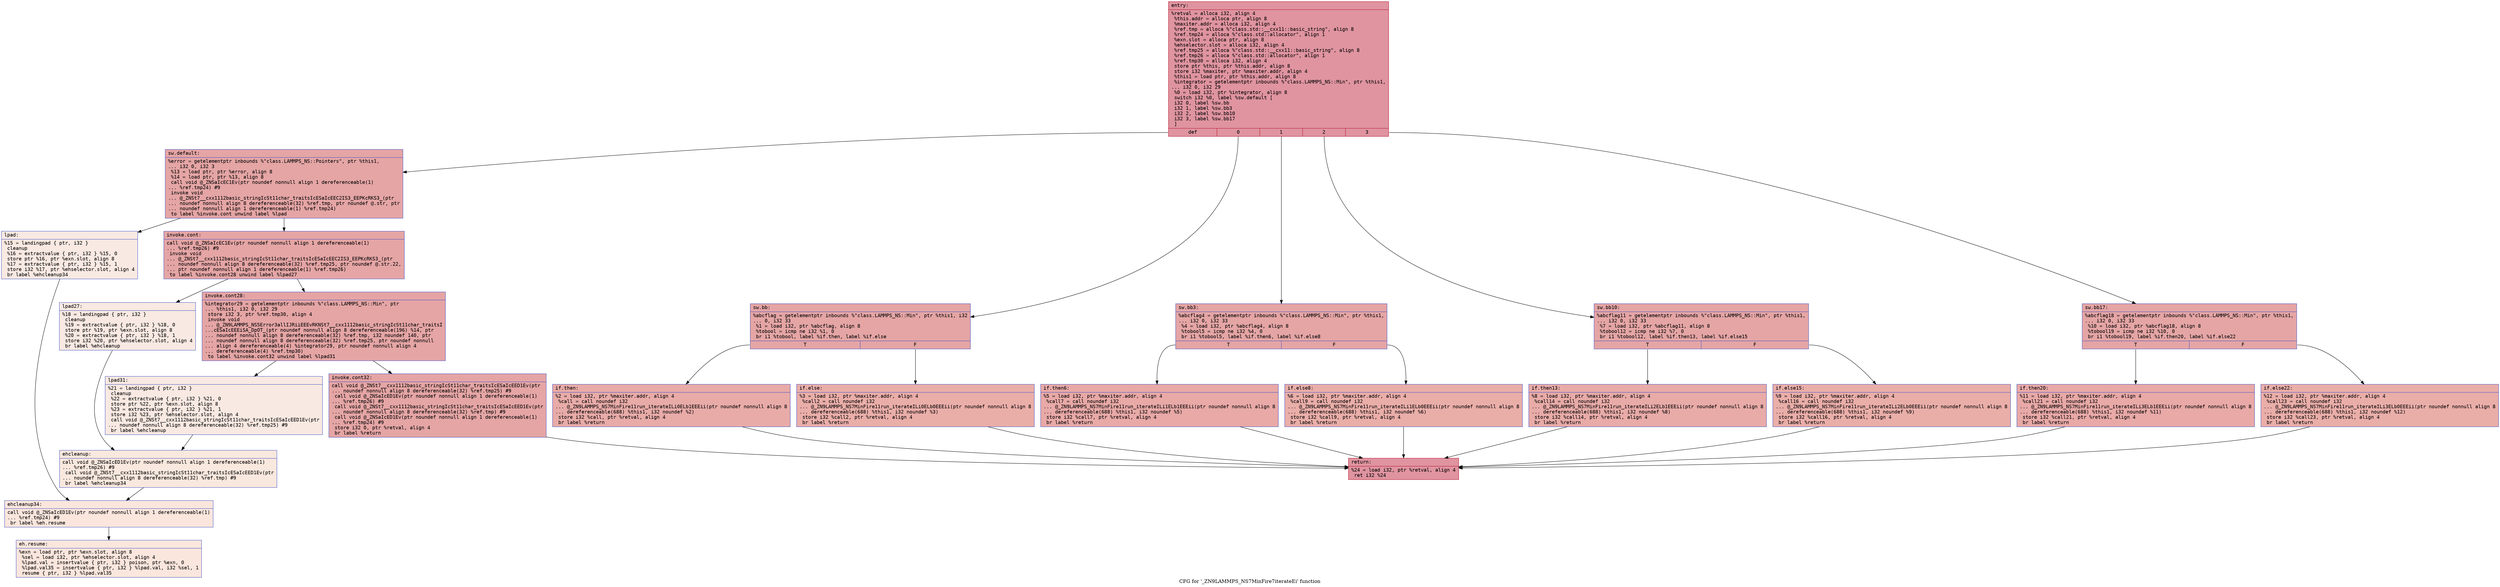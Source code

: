 digraph "CFG for '_ZN9LAMMPS_NS7MinFire7iterateEi' function" {
	label="CFG for '_ZN9LAMMPS_NS7MinFire7iterateEi' function";

	Node0x557bd135f710 [shape=record,color="#b70d28ff", style=filled, fillcolor="#b70d2870" fontname="Courier",label="{entry:\l|  %retval = alloca i32, align 4\l  %this.addr = alloca ptr, align 8\l  %maxiter.addr = alloca i32, align 4\l  %ref.tmp = alloca %\"class.std::__cxx11::basic_string\", align 8\l  %ref.tmp24 = alloca %\"class.std::allocator\", align 1\l  %exn.slot = alloca ptr, align 8\l  %ehselector.slot = alloca i32, align 4\l  %ref.tmp25 = alloca %\"class.std::__cxx11::basic_string\", align 8\l  %ref.tmp26 = alloca %\"class.std::allocator\", align 1\l  %ref.tmp30 = alloca i32, align 4\l  store ptr %this, ptr %this.addr, align 8\l  store i32 %maxiter, ptr %maxiter.addr, align 4\l  %this1 = load ptr, ptr %this.addr, align 8\l  %integrator = getelementptr inbounds %\"class.LAMMPS_NS::Min\", ptr %this1,\l... i32 0, i32 29\l  %0 = load i32, ptr %integrator, align 8\l  switch i32 %0, label %sw.default [\l    i32 0, label %sw.bb\l    i32 1, label %sw.bb3\l    i32 2, label %sw.bb10\l    i32 3, label %sw.bb17\l  ]\l|{<s0>def|<s1>0|<s2>1|<s3>2|<s4>3}}"];
	Node0x557bd135f710:s0 -> Node0x557bd1360080[tooltip="entry -> sw.default\nProbability 20.00%" ];
	Node0x557bd135f710:s1 -> Node0x557bd1360100[tooltip="entry -> sw.bb\nProbability 20.00%" ];
	Node0x557bd135f710:s2 -> Node0x557bd1360150[tooltip="entry -> sw.bb3\nProbability 20.00%" ];
	Node0x557bd135f710:s3 -> Node0x557bd1360220[tooltip="entry -> sw.bb10\nProbability 20.00%" ];
	Node0x557bd135f710:s4 -> Node0x557bd13602f0[tooltip="entry -> sw.bb17\nProbability 20.00%" ];
	Node0x557bd1360100 [shape=record,color="#3d50c3ff", style=filled, fillcolor="#c5333470" fontname="Courier",label="{sw.bb:\l|  %abcflag = getelementptr inbounds %\"class.LAMMPS_NS::Min\", ptr %this1, i32\l... 0, i32 33\l  %1 = load i32, ptr %abcflag, align 8\l  %tobool = icmp ne i32 %1, 0\l  br i1 %tobool, label %if.then, label %if.else\l|{<s0>T|<s1>F}}"];
	Node0x557bd1360100:s0 -> Node0x557bd1360780[tooltip="sw.bb -> if.then\nProbability 62.50%" ];
	Node0x557bd1360100:s1 -> Node0x557bd13607f0[tooltip="sw.bb -> if.else\nProbability 37.50%" ];
	Node0x557bd1360780 [shape=record,color="#3d50c3ff", style=filled, fillcolor="#cc403a70" fontname="Courier",label="{if.then:\l|  %2 = load i32, ptr %maxiter.addr, align 4\l  %call = call noundef i32\l... @_ZN9LAMMPS_NS7MinFire11run_iterateILi0ELb1EEEii(ptr noundef nonnull align 8\l... dereferenceable(688) %this1, i32 noundef %2)\l  store i32 %call, ptr %retval, align 4\l  br label %return\l}"];
	Node0x557bd1360780 -> Node0x557bd135fd90[tooltip="if.then -> return\nProbability 100.00%" ];
	Node0x557bd13607f0 [shape=record,color="#3d50c3ff", style=filled, fillcolor="#d0473d70" fontname="Courier",label="{if.else:\l|  %3 = load i32, ptr %maxiter.addr, align 4\l  %call2 = call noundef i32\l... @_ZN9LAMMPS_NS7MinFire11run_iterateILi0ELb0EEEii(ptr noundef nonnull align 8\l... dereferenceable(688) %this1, i32 noundef %3)\l  store i32 %call2, ptr %retval, align 4\l  br label %return\l}"];
	Node0x557bd13607f0 -> Node0x557bd135fd90[tooltip="if.else -> return\nProbability 100.00%" ];
	Node0x557bd1360150 [shape=record,color="#3d50c3ff", style=filled, fillcolor="#c5333470" fontname="Courier",label="{sw.bb3:\l|  %abcflag4 = getelementptr inbounds %\"class.LAMMPS_NS::Min\", ptr %this1,\l... i32 0, i32 33\l  %4 = load i32, ptr %abcflag4, align 8\l  %tobool5 = icmp ne i32 %4, 0\l  br i1 %tobool5, label %if.then6, label %if.else8\l|{<s0>T|<s1>F}}"];
	Node0x557bd1360150:s0 -> Node0x557bd1361520[tooltip="sw.bb3 -> if.then6\nProbability 62.50%" ];
	Node0x557bd1360150:s1 -> Node0x557bd13615a0[tooltip="sw.bb3 -> if.else8\nProbability 37.50%" ];
	Node0x557bd1361520 [shape=record,color="#3d50c3ff", style=filled, fillcolor="#ca3b3770" fontname="Courier",label="{if.then6:\l|  %5 = load i32, ptr %maxiter.addr, align 4\l  %call7 = call noundef i32\l... @_ZN9LAMMPS_NS7MinFire11run_iterateILi1ELb1EEEii(ptr noundef nonnull align 8\l... dereferenceable(688) %this1, i32 noundef %5)\l  store i32 %call7, ptr %retval, align 4\l  br label %return\l}"];
	Node0x557bd1361520 -> Node0x557bd135fd90[tooltip="if.then6 -> return\nProbability 100.00%" ];
	Node0x557bd13615a0 [shape=record,color="#3d50c3ff", style=filled, fillcolor="#d0473d70" fontname="Courier",label="{if.else8:\l|  %6 = load i32, ptr %maxiter.addr, align 4\l  %call9 = call noundef i32\l... @_ZN9LAMMPS_NS7MinFire11run_iterateILi1ELb0EEEii(ptr noundef nonnull align 8\l... dereferenceable(688) %this1, i32 noundef %6)\l  store i32 %call9, ptr %retval, align 4\l  br label %return\l}"];
	Node0x557bd13615a0 -> Node0x557bd135fd90[tooltip="if.else8 -> return\nProbability 100.00%" ];
	Node0x557bd1360220 [shape=record,color="#3d50c3ff", style=filled, fillcolor="#c5333470" fontname="Courier",label="{sw.bb10:\l|  %abcflag11 = getelementptr inbounds %\"class.LAMMPS_NS::Min\", ptr %this1,\l... i32 0, i32 33\l  %7 = load i32, ptr %abcflag11, align 8\l  %tobool12 = icmp ne i32 %7, 0\l  br i1 %tobool12, label %if.then13, label %if.else15\l|{<s0>T|<s1>F}}"];
	Node0x557bd1360220:s0 -> Node0x557bd1362080[tooltip="sw.bb10 -> if.then13\nProbability 62.50%" ];
	Node0x557bd1360220:s1 -> Node0x557bd1362100[tooltip="sw.bb10 -> if.else15\nProbability 37.50%" ];
	Node0x557bd1362080 [shape=record,color="#3d50c3ff", style=filled, fillcolor="#cc403a70" fontname="Courier",label="{if.then13:\l|  %8 = load i32, ptr %maxiter.addr, align 4\l  %call14 = call noundef i32\l... @_ZN9LAMMPS_NS7MinFire11run_iterateILi2ELb1EEEii(ptr noundef nonnull align 8\l... dereferenceable(688) %this1, i32 noundef %8)\l  store i32 %call14, ptr %retval, align 4\l  br label %return\l}"];
	Node0x557bd1362080 -> Node0x557bd135fd90[tooltip="if.then13 -> return\nProbability 100.00%" ];
	Node0x557bd1362100 [shape=record,color="#3d50c3ff", style=filled, fillcolor="#d0473d70" fontname="Courier",label="{if.else15:\l|  %9 = load i32, ptr %maxiter.addr, align 4\l  %call16 = call noundef i32\l... @_ZN9LAMMPS_NS7MinFire11run_iterateILi2ELb0EEEii(ptr noundef nonnull align 8\l... dereferenceable(688) %this1, i32 noundef %9)\l  store i32 %call16, ptr %retval, align 4\l  br label %return\l}"];
	Node0x557bd1362100 -> Node0x557bd135fd90[tooltip="if.else15 -> return\nProbability 100.00%" ];
	Node0x557bd13602f0 [shape=record,color="#3d50c3ff", style=filled, fillcolor="#c5333470" fontname="Courier",label="{sw.bb17:\l|  %abcflag18 = getelementptr inbounds %\"class.LAMMPS_NS::Min\", ptr %this1,\l... i32 0, i32 33\l  %10 = load i32, ptr %abcflag18, align 8\l  %tobool19 = icmp ne i32 %10, 0\l  br i1 %tobool19, label %if.then20, label %if.else22\l|{<s0>T|<s1>F}}"];
	Node0x557bd13602f0:s0 -> Node0x557bd1362bc0[tooltip="sw.bb17 -> if.then20\nProbability 62.50%" ];
	Node0x557bd13602f0:s1 -> Node0x557bd1362c40[tooltip="sw.bb17 -> if.else22\nProbability 37.50%" ];
	Node0x557bd1362bc0 [shape=record,color="#3d50c3ff", style=filled, fillcolor="#ca3b3770" fontname="Courier",label="{if.then20:\l|  %11 = load i32, ptr %maxiter.addr, align 4\l  %call21 = call noundef i32\l... @_ZN9LAMMPS_NS7MinFire11run_iterateILi3ELb1EEEii(ptr noundef nonnull align 8\l... dereferenceable(688) %this1, i32 noundef %11)\l  store i32 %call21, ptr %retval, align 4\l  br label %return\l}"];
	Node0x557bd1362bc0 -> Node0x557bd135fd90[tooltip="if.then20 -> return\nProbability 100.00%" ];
	Node0x557bd1362c40 [shape=record,color="#3d50c3ff", style=filled, fillcolor="#d0473d70" fontname="Courier",label="{if.else22:\l|  %12 = load i32, ptr %maxiter.addr, align 4\l  %call23 = call noundef i32\l... @_ZN9LAMMPS_NS7MinFire11run_iterateILi3ELb0EEEii(ptr noundef nonnull align 8\l... dereferenceable(688) %this1, i32 noundef %12)\l  store i32 %call23, ptr %retval, align 4\l  br label %return\l}"];
	Node0x557bd1362c40 -> Node0x557bd135fd90[tooltip="if.else22 -> return\nProbability 100.00%" ];
	Node0x557bd1360080 [shape=record,color="#3d50c3ff", style=filled, fillcolor="#c5333470" fontname="Courier",label="{sw.default:\l|  %error = getelementptr inbounds %\"class.LAMMPS_NS::Pointers\", ptr %this1,\l... i32 0, i32 3\l  %13 = load ptr, ptr %error, align 8\l  %14 = load ptr, ptr %13, align 8\l  call void @_ZNSaIcEC1Ev(ptr noundef nonnull align 1 dereferenceable(1)\l... %ref.tmp24) #9\l  invoke void\l... @_ZNSt7__cxx1112basic_stringIcSt11char_traitsIcESaIcEEC2IS3_EEPKcRKS3_(ptr\l... noundef nonnull align 8 dereferenceable(32) %ref.tmp, ptr noundef @.str, ptr\l... noundef nonnull align 1 dereferenceable(1) %ref.tmp24)\l          to label %invoke.cont unwind label %lpad\l}"];
	Node0x557bd1360080 -> Node0x557bd1363810[tooltip="sw.default -> invoke.cont\nProbability 100.00%" ];
	Node0x557bd1360080 -> Node0x557bd1363890[tooltip="sw.default -> lpad\nProbability 0.00%" ];
	Node0x557bd1363810 [shape=record,color="#3d50c3ff", style=filled, fillcolor="#c5333470" fontname="Courier",label="{invoke.cont:\l|  call void @_ZNSaIcEC1Ev(ptr noundef nonnull align 1 dereferenceable(1)\l... %ref.tmp26) #9\l  invoke void\l... @_ZNSt7__cxx1112basic_stringIcSt11char_traitsIcESaIcEEC2IS3_EEPKcRKS3_(ptr\l... noundef nonnull align 8 dereferenceable(32) %ref.tmp25, ptr noundef @.str.22,\l... ptr noundef nonnull align 1 dereferenceable(1) %ref.tmp26)\l          to label %invoke.cont28 unwind label %lpad27\l}"];
	Node0x557bd1363810 -> Node0x557bd1363af0[tooltip="invoke.cont -> invoke.cont28\nProbability 100.00%" ];
	Node0x557bd1363810 -> Node0x557bd1360c40[tooltip="invoke.cont -> lpad27\nProbability 0.00%" ];
	Node0x557bd1363af0 [shape=record,color="#3d50c3ff", style=filled, fillcolor="#c5333470" fontname="Courier",label="{invoke.cont28:\l|  %integrator29 = getelementptr inbounds %\"class.LAMMPS_NS::Min\", ptr\l... %this1, i32 0, i32 29\l  store i32 3, ptr %ref.tmp30, align 4\l  invoke void\l... @_ZN9LAMMPS_NS5Error3allIJRiiEEEvRKNSt7__cxx1112basic_stringIcSt11char_traitsI\l...cESaIcEEEiSA_DpOT_(ptr noundef nonnull align 8 dereferenceable(196) %14, ptr\l... noundef nonnull align 8 dereferenceable(32) %ref.tmp, i32 noundef 140, ptr\l... noundef nonnull align 8 dereferenceable(32) %ref.tmp25, ptr noundef nonnull\l... align 4 dereferenceable(4) %integrator29, ptr noundef nonnull align 4\l... dereferenceable(4) %ref.tmp30)\l          to label %invoke.cont32 unwind label %lpad31\l}"];
	Node0x557bd1363af0 -> Node0x557bd1363aa0[tooltip="invoke.cont28 -> invoke.cont32\nProbability 100.00%" ];
	Node0x557bd1363af0 -> Node0x557bd1364200[tooltip="invoke.cont28 -> lpad31\nProbability 0.00%" ];
	Node0x557bd1363aa0 [shape=record,color="#3d50c3ff", style=filled, fillcolor="#c5333470" fontname="Courier",label="{invoke.cont32:\l|  call void @_ZNSt7__cxx1112basic_stringIcSt11char_traitsIcESaIcEED1Ev(ptr\l... noundef nonnull align 8 dereferenceable(32) %ref.tmp25) #9\l  call void @_ZNSaIcED1Ev(ptr noundef nonnull align 1 dereferenceable(1)\l... %ref.tmp26) #9\l  call void @_ZNSt7__cxx1112basic_stringIcSt11char_traitsIcESaIcEED1Ev(ptr\l... noundef nonnull align 8 dereferenceable(32) %ref.tmp) #9\l  call void @_ZNSaIcED1Ev(ptr noundef nonnull align 1 dereferenceable(1)\l... %ref.tmp24) #9\l  store i32 0, ptr %retval, align 4\l  br label %return\l}"];
	Node0x557bd1363aa0 -> Node0x557bd135fd90[tooltip="invoke.cont32 -> return\nProbability 100.00%" ];
	Node0x557bd1363890 [shape=record,color="#3d50c3ff", style=filled, fillcolor="#efcebd70" fontname="Courier",label="{lpad:\l|  %15 = landingpad \{ ptr, i32 \}\l          cleanup\l  %16 = extractvalue \{ ptr, i32 \} %15, 0\l  store ptr %16, ptr %exn.slot, align 8\l  %17 = extractvalue \{ ptr, i32 \} %15, 1\l  store i32 %17, ptr %ehselector.slot, align 4\l  br label %ehcleanup34\l}"];
	Node0x557bd1363890 -> Node0x557bd1364d20[tooltip="lpad -> ehcleanup34\nProbability 100.00%" ];
	Node0x557bd1360c40 [shape=record,color="#3d50c3ff", style=filled, fillcolor="#efcebd70" fontname="Courier",label="{lpad27:\l|  %18 = landingpad \{ ptr, i32 \}\l          cleanup\l  %19 = extractvalue \{ ptr, i32 \} %18, 0\l  store ptr %19, ptr %exn.slot, align 8\l  %20 = extractvalue \{ ptr, i32 \} %18, 1\l  store i32 %20, ptr %ehselector.slot, align 4\l  br label %ehcleanup\l}"];
	Node0x557bd1360c40 -> Node0x557bd1365090[tooltip="lpad27 -> ehcleanup\nProbability 100.00%" ];
	Node0x557bd1364200 [shape=record,color="#3d50c3ff", style=filled, fillcolor="#efcebd70" fontname="Courier",label="{lpad31:\l|  %21 = landingpad \{ ptr, i32 \}\l          cleanup\l  %22 = extractvalue \{ ptr, i32 \} %21, 0\l  store ptr %22, ptr %exn.slot, align 8\l  %23 = extractvalue \{ ptr, i32 \} %21, 1\l  store i32 %23, ptr %ehselector.slot, align 4\l  call void @_ZNSt7__cxx1112basic_stringIcSt11char_traitsIcESaIcEED1Ev(ptr\l... noundef nonnull align 8 dereferenceable(32) %ref.tmp25) #9\l  br label %ehcleanup\l}"];
	Node0x557bd1364200 -> Node0x557bd1365090[tooltip="lpad31 -> ehcleanup\nProbability 100.00%" ];
	Node0x557bd1365090 [shape=record,color="#3d50c3ff", style=filled, fillcolor="#f2cab570" fontname="Courier",label="{ehcleanup:\l|  call void @_ZNSaIcED1Ev(ptr noundef nonnull align 1 dereferenceable(1)\l... %ref.tmp26) #9\l  call void @_ZNSt7__cxx1112basic_stringIcSt11char_traitsIcESaIcEED1Ev(ptr\l... noundef nonnull align 8 dereferenceable(32) %ref.tmp) #9\l  br label %ehcleanup34\l}"];
	Node0x557bd1365090 -> Node0x557bd1364d20[tooltip="ehcleanup -> ehcleanup34\nProbability 100.00%" ];
	Node0x557bd1364d20 [shape=record,color="#3d50c3ff", style=filled, fillcolor="#f3c7b170" fontname="Courier",label="{ehcleanup34:\l|  call void @_ZNSaIcED1Ev(ptr noundef nonnull align 1 dereferenceable(1)\l... %ref.tmp24) #9\l  br label %eh.resume\l}"];
	Node0x557bd1364d20 -> Node0x557bd13659a0[tooltip="ehcleanup34 -> eh.resume\nProbability 100.00%" ];
	Node0x557bd135fd90 [shape=record,color="#b70d28ff", style=filled, fillcolor="#b70d2870" fontname="Courier",label="{return:\l|  %24 = load i32, ptr %retval, align 4\l  ret i32 %24\l}"];
	Node0x557bd13659a0 [shape=record,color="#3d50c3ff", style=filled, fillcolor="#f3c7b170" fontname="Courier",label="{eh.resume:\l|  %exn = load ptr, ptr %exn.slot, align 8\l  %sel = load i32, ptr %ehselector.slot, align 4\l  %lpad.val = insertvalue \{ ptr, i32 \} poison, ptr %exn, 0\l  %lpad.val35 = insertvalue \{ ptr, i32 \} %lpad.val, i32 %sel, 1\l  resume \{ ptr, i32 \} %lpad.val35\l}"];
}

